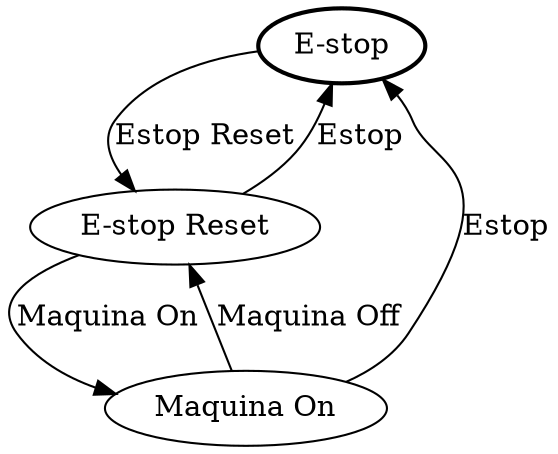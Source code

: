 digraph "task-state-transition-es" {
    "E-stop" [style=bold];
    "E-stop Reset";
    "Maquina On";

    "E-stop" -> "E-stop Reset" [label="Estop Reset"];

    "E-stop Reset" -> "E-stop" [label="Estop"];
    "E-stop Reset" -> "Maquina On" [label="Maquina On"];

    "Maquina On" -> "E-stop" [label="Estop"];
    "Maquina On" -> "E-stop Reset" [label="Maquina Off"];
}

